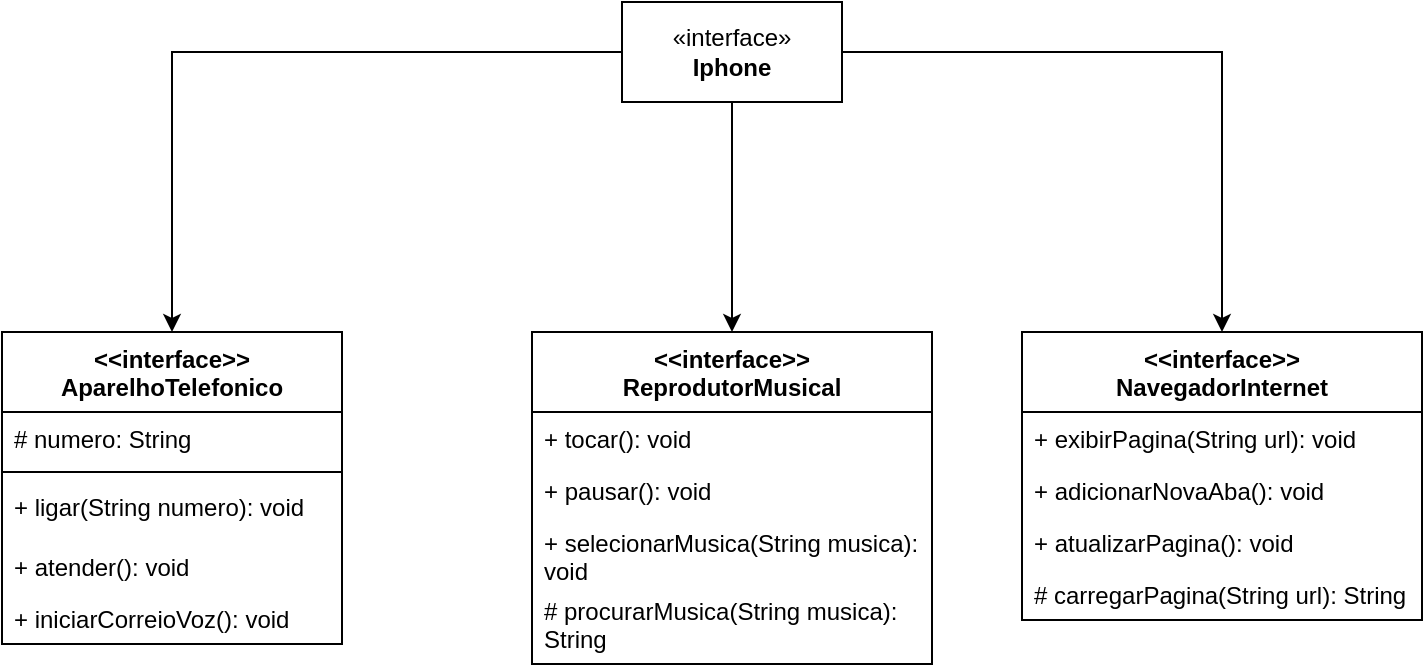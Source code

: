 <mxfile version="26.2.10">
  <diagram id="C5RBs43oDa-KdzZeNtuy" name="Page-1">
    <mxGraphModel dx="1044" dy="527" grid="1" gridSize="10" guides="1" tooltips="1" connect="1" arrows="1" fold="1" page="1" pageScale="1" pageWidth="827" pageHeight="1169" math="0" shadow="0">
      <root>
        <mxCell id="WIyWlLk6GJQsqaUBKTNV-0" />
        <mxCell id="WIyWlLk6GJQsqaUBKTNV-1" parent="WIyWlLk6GJQsqaUBKTNV-0" />
        <mxCell id="AV9LpLVq3t_NDFwStAKT-19" style="edgeStyle=orthogonalEdgeStyle;rounded=0;orthogonalLoop=1;jettySize=auto;html=1;entryX=0.5;entryY=0;entryDx=0;entryDy=0;" parent="WIyWlLk6GJQsqaUBKTNV-1" source="AV9LpLVq3t_NDFwStAKT-0" target="AV9LpLVq3t_NDFwStAKT-5" edge="1">
          <mxGeometry relative="1" as="geometry" />
        </mxCell>
        <mxCell id="AV9LpLVq3t_NDFwStAKT-20" style="edgeStyle=orthogonalEdgeStyle;rounded=0;orthogonalLoop=1;jettySize=auto;html=1;exitX=0.5;exitY=1;exitDx=0;exitDy=0;entryX=0.5;entryY=0;entryDx=0;entryDy=0;" parent="WIyWlLk6GJQsqaUBKTNV-1" source="AV9LpLVq3t_NDFwStAKT-0" target="AV9LpLVq3t_NDFwStAKT-1" edge="1">
          <mxGeometry relative="1" as="geometry" />
        </mxCell>
        <mxCell id="AV9LpLVq3t_NDFwStAKT-21" style="edgeStyle=orthogonalEdgeStyle;rounded=0;orthogonalLoop=1;jettySize=auto;html=1;exitX=1;exitY=0.5;exitDx=0;exitDy=0;entryX=0.5;entryY=0;entryDx=0;entryDy=0;" parent="WIyWlLk6GJQsqaUBKTNV-1" source="AV9LpLVq3t_NDFwStAKT-0" target="AV9LpLVq3t_NDFwStAKT-9" edge="1">
          <mxGeometry relative="1" as="geometry" />
        </mxCell>
        <mxCell id="AV9LpLVq3t_NDFwStAKT-0" value="«interface»&lt;br&gt;&lt;b&gt;Iphone&lt;/b&gt;" style="html=1;whiteSpace=wrap;" parent="WIyWlLk6GJQsqaUBKTNV-1" vertex="1">
          <mxGeometry x="370" y="585" width="110" height="50" as="geometry" />
        </mxCell>
        <mxCell id="AV9LpLVq3t_NDFwStAKT-1" value="&lt;div&gt;&amp;lt;&amp;lt;interface&amp;gt;&amp;gt;&lt;/div&gt;ReprodutorMusical" style="swimlane;fontStyle=1;align=center;verticalAlign=top;childLayout=stackLayout;horizontal=1;startSize=40;horizontalStack=0;resizeParent=1;resizeParentMax=0;resizeLast=0;collapsible=1;marginBottom=0;whiteSpace=wrap;html=1;" parent="WIyWlLk6GJQsqaUBKTNV-1" vertex="1">
          <mxGeometry x="325" y="750" width="200" height="166" as="geometry" />
        </mxCell>
        <mxCell id="AV9LpLVq3t_NDFwStAKT-4" value="+ tocar(): void" style="text;strokeColor=none;fillColor=none;align=left;verticalAlign=top;spacingLeft=4;spacingRight=4;overflow=hidden;rotatable=0;points=[[0,0.5],[1,0.5]];portConstraint=eastwest;whiteSpace=wrap;html=1;" parent="AV9LpLVq3t_NDFwStAKT-1" vertex="1">
          <mxGeometry y="40" width="200" height="26" as="geometry" />
        </mxCell>
        <mxCell id="AV9LpLVq3t_NDFwStAKT-13" value="+ pausar(): void" style="text;strokeColor=none;fillColor=none;align=left;verticalAlign=top;spacingLeft=4;spacingRight=4;overflow=hidden;rotatable=0;points=[[0,0.5],[1,0.5]];portConstraint=eastwest;whiteSpace=wrap;html=1;" parent="AV9LpLVq3t_NDFwStAKT-1" vertex="1">
          <mxGeometry y="66" width="200" height="26" as="geometry" />
        </mxCell>
        <mxCell id="AV9LpLVq3t_NDFwStAKT-14" value="+ selecionarMusica(String musica): void" style="text;strokeColor=none;fillColor=none;align=left;verticalAlign=top;spacingLeft=4;spacingRight=4;overflow=hidden;rotatable=0;points=[[0,0.5],[1,0.5]];portConstraint=eastwest;whiteSpace=wrap;html=1;" parent="AV9LpLVq3t_NDFwStAKT-1" vertex="1">
          <mxGeometry y="92" width="200" height="34" as="geometry" />
        </mxCell>
        <mxCell id="AV9LpLVq3t_NDFwStAKT-23" value="# procurarMusica(String musica): String" style="text;strokeColor=none;fillColor=none;align=left;verticalAlign=top;spacingLeft=4;spacingRight=4;overflow=hidden;rotatable=0;points=[[0,0.5],[1,0.5]];portConstraint=eastwest;whiteSpace=wrap;html=1;" parent="AV9LpLVq3t_NDFwStAKT-1" vertex="1">
          <mxGeometry y="126" width="200" height="40" as="geometry" />
        </mxCell>
        <mxCell id="AV9LpLVq3t_NDFwStAKT-5" value="&lt;div&gt;&amp;lt;&amp;lt;interface&amp;gt;&amp;gt;&lt;/div&gt;AparelhoTelefonico" style="swimlane;fontStyle=1;align=center;verticalAlign=top;childLayout=stackLayout;horizontal=1;startSize=40;horizontalStack=0;resizeParent=1;resizeParentMax=0;resizeLast=0;collapsible=1;marginBottom=0;whiteSpace=wrap;html=1;" parent="WIyWlLk6GJQsqaUBKTNV-1" vertex="1">
          <mxGeometry x="60" y="750" width="170" height="156" as="geometry" />
        </mxCell>
        <mxCell id="AV9LpLVq3t_NDFwStAKT-6" value="# numero: String" style="text;strokeColor=none;fillColor=none;align=left;verticalAlign=top;spacingLeft=4;spacingRight=4;overflow=hidden;rotatable=0;points=[[0,0.5],[1,0.5]];portConstraint=eastwest;whiteSpace=wrap;html=1;" parent="AV9LpLVq3t_NDFwStAKT-5" vertex="1">
          <mxGeometry y="40" width="170" height="26" as="geometry" />
        </mxCell>
        <mxCell id="AV9LpLVq3t_NDFwStAKT-7" value="" style="line;strokeWidth=1;fillColor=none;align=left;verticalAlign=middle;spacingTop=-1;spacingLeft=3;spacingRight=3;rotatable=0;labelPosition=right;points=[];portConstraint=eastwest;strokeColor=inherit;" parent="AV9LpLVq3t_NDFwStAKT-5" vertex="1">
          <mxGeometry y="66" width="170" height="8" as="geometry" />
        </mxCell>
        <mxCell id="AV9LpLVq3t_NDFwStAKT-8" value="+ ligar(String numero): void" style="text;strokeColor=none;fillColor=none;align=left;verticalAlign=top;spacingLeft=4;spacingRight=4;overflow=hidden;rotatable=0;points=[[0,0.5],[1,0.5]];portConstraint=eastwest;whiteSpace=wrap;html=1;" parent="AV9LpLVq3t_NDFwStAKT-5" vertex="1">
          <mxGeometry y="74" width="170" height="30" as="geometry" />
        </mxCell>
        <mxCell id="AV9LpLVq3t_NDFwStAKT-15" value="+ atender(): void" style="text;strokeColor=none;fillColor=none;align=left;verticalAlign=top;spacingLeft=4;spacingRight=4;overflow=hidden;rotatable=0;points=[[0,0.5],[1,0.5]];portConstraint=eastwest;whiteSpace=wrap;html=1;" parent="AV9LpLVq3t_NDFwStAKT-5" vertex="1">
          <mxGeometry y="104" width="170" height="26" as="geometry" />
        </mxCell>
        <mxCell id="AV9LpLVq3t_NDFwStAKT-16" value="+ iniciarCorreioVoz(): void" style="text;strokeColor=none;fillColor=none;align=left;verticalAlign=top;spacingLeft=4;spacingRight=4;overflow=hidden;rotatable=0;points=[[0,0.5],[1,0.5]];portConstraint=eastwest;whiteSpace=wrap;html=1;" parent="AV9LpLVq3t_NDFwStAKT-5" vertex="1">
          <mxGeometry y="130" width="170" height="26" as="geometry" />
        </mxCell>
        <mxCell id="AV9LpLVq3t_NDFwStAKT-9" value="&lt;div&gt;&amp;lt;&amp;lt;interface&amp;gt;&amp;gt;&lt;/div&gt;NavegadorInternet" style="swimlane;fontStyle=1;align=center;verticalAlign=top;childLayout=stackLayout;horizontal=1;startSize=40;horizontalStack=0;resizeParent=1;resizeParentMax=0;resizeLast=0;collapsible=1;marginBottom=0;whiteSpace=wrap;html=1;" parent="WIyWlLk6GJQsqaUBKTNV-1" vertex="1">
          <mxGeometry x="570" y="750" width="200" height="144" as="geometry" />
        </mxCell>
        <mxCell id="AV9LpLVq3t_NDFwStAKT-12" value="+ exibirPagina(String url): void" style="text;strokeColor=none;fillColor=none;align=left;verticalAlign=top;spacingLeft=4;spacingRight=4;overflow=hidden;rotatable=0;points=[[0,0.5],[1,0.5]];portConstraint=eastwest;whiteSpace=wrap;html=1;" parent="AV9LpLVq3t_NDFwStAKT-9" vertex="1">
          <mxGeometry y="40" width="200" height="26" as="geometry" />
        </mxCell>
        <mxCell id="AV9LpLVq3t_NDFwStAKT-18" value="+ adicionarNovaAba(): void" style="text;strokeColor=none;fillColor=none;align=left;verticalAlign=top;spacingLeft=4;spacingRight=4;overflow=hidden;rotatable=0;points=[[0,0.5],[1,0.5]];portConstraint=eastwest;whiteSpace=wrap;html=1;" parent="AV9LpLVq3t_NDFwStAKT-9" vertex="1">
          <mxGeometry y="66" width="200" height="26" as="geometry" />
        </mxCell>
        <mxCell id="AV9LpLVq3t_NDFwStAKT-17" value="+ atualizarPagina(): void" style="text;strokeColor=none;fillColor=none;align=left;verticalAlign=top;spacingLeft=4;spacingRight=4;overflow=hidden;rotatable=0;points=[[0,0.5],[1,0.5]];portConstraint=eastwest;whiteSpace=wrap;html=1;" parent="AV9LpLVq3t_NDFwStAKT-9" vertex="1">
          <mxGeometry y="92" width="200" height="26" as="geometry" />
        </mxCell>
        <mxCell id="AV9LpLVq3t_NDFwStAKT-22" value="# carregarPagina(String url): String" style="text;strokeColor=none;fillColor=none;align=left;verticalAlign=top;spacingLeft=4;spacingRight=4;overflow=hidden;rotatable=0;points=[[0,0.5],[1,0.5]];portConstraint=eastwest;whiteSpace=wrap;html=1;" parent="AV9LpLVq3t_NDFwStAKT-9" vertex="1">
          <mxGeometry y="118" width="200" height="26" as="geometry" />
        </mxCell>
      </root>
    </mxGraphModel>
  </diagram>
</mxfile>
